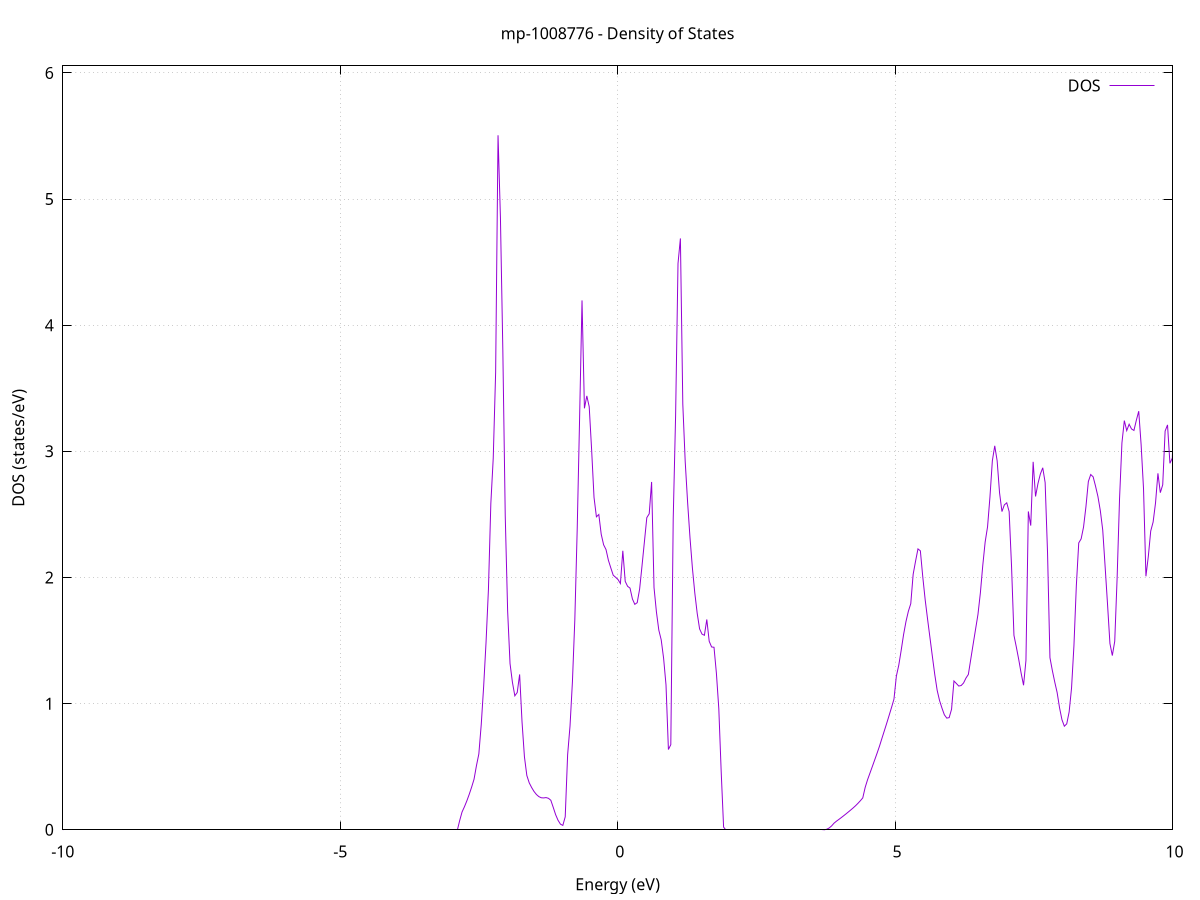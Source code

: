 set title 'mp-1008776 - Density of States'
set xlabel 'Energy (eV)'
set ylabel 'DOS (states/eV)'
set grid
set xrange [-10:10]
set yrange [0:6.056]
set xzeroaxis lt -1
set terminal png size 800,600
set output 'mp-1008776_dos_gnuplot.png'
plot '-' using 1:2 with lines title 'DOS'
-35.931900 0.000000
-35.888700 0.000000
-35.845400 0.000000
-35.802200 0.000000
-35.758900 0.000000
-35.715700 0.000000
-35.672400 0.000000
-35.629200 0.000000
-35.585900 0.000000
-35.542700 0.000000
-35.499500 0.000000
-35.456200 0.000000
-35.413000 0.000000
-35.369700 0.000000
-35.326500 0.000000
-35.283200 0.000000
-35.240000 0.000000
-35.196700 0.000000
-35.153500 0.000000
-35.110200 0.000000
-35.067000 0.000000
-35.023700 0.000000
-34.980500 0.000000
-34.937200 0.000000
-34.894000 0.000000
-34.850700 0.000000
-34.807500 0.000000
-34.764200 0.000000
-34.721000 0.000000
-34.677800 0.000000
-34.634500 0.000000
-34.591300 0.000000
-34.548000 0.000000
-34.504800 0.000000
-34.461500 0.000000
-34.418300 0.000000
-34.375000 0.000000
-34.331800 0.000000
-34.288500 0.000000
-34.245300 0.000000
-34.202000 0.000000
-34.158800 0.000000
-34.115500 0.000000
-34.072300 0.000000
-34.029000 0.000000
-33.985800 0.000000
-33.942500 0.000000
-33.899300 0.000000
-33.856100 0.000000
-33.812800 0.000000
-33.769600 0.000000
-33.726300 0.000000
-33.683100 0.000000
-33.639800 0.000000
-33.596600 0.000000
-33.553300 0.000000
-33.510100 0.000000
-33.466800 0.000000
-33.423600 0.000000
-33.380300 0.000000
-33.337100 0.000000
-33.293800 0.000000
-33.250600 0.000000
-33.207300 0.000000
-33.164100 0.000000
-33.120800 0.000000
-33.077600 0.000000
-33.034400 0.000000
-32.991100 0.000000
-32.947900 0.000000
-32.904600 0.000000
-32.861400 0.000000
-32.818100 0.000000
-32.774900 0.000000
-32.731600 0.000000
-32.688400 0.000000
-32.645100 0.000000
-32.601900 0.000000
-32.558600 0.000000
-32.515400 0.000000
-32.472100 0.000000
-32.428900 0.000000
-32.385600 0.000000
-32.342400 0.000000
-32.299100 0.000000
-32.255900 0.000000
-32.212700 0.000000
-32.169400 0.000000
-32.126200 0.000000
-32.082900 0.000000
-32.039700 0.000000
-31.996400 1.833400
-31.953200 41.453100
-31.909900 0.000000
-31.866700 0.000000
-31.823400 0.000000
-31.780200 0.000000
-31.736900 0.000000
-31.693700 0.000000
-31.650400 0.000000
-31.607200 0.000000
-31.563900 0.000000
-31.520700 0.000000
-31.477400 0.000000
-31.434200 0.000000
-31.390900 0.000000
-31.347700 0.000000
-31.304500 0.000000
-31.261200 0.000000
-31.218000 0.000000
-31.174700 0.000000
-31.131500 0.000000
-31.088200 0.000000
-31.045000 0.000000
-31.001700 0.000000
-30.958500 0.000000
-30.915200 0.000000
-30.872000 0.000000
-30.828700 0.000000
-30.785500 0.000000
-30.742200 0.000000
-30.699000 0.000000
-30.655700 0.000000
-30.612500 0.000000
-30.569200 0.000000
-30.526000 0.000000
-30.482800 0.000000
-30.439500 0.000000
-30.396300 0.000000
-30.353000 0.000000
-30.309800 0.000000
-30.266500 0.000000
-30.223300 0.000000
-30.180000 0.000000
-30.136800 0.000000
-30.093500 0.000000
-30.050300 0.000000
-30.007000 0.000000
-29.963800 0.000000
-29.920500 0.000000
-29.877300 0.000000
-29.834000 0.000000
-29.790800 0.000000
-29.747500 0.000000
-29.704300 0.000000
-29.661100 0.000000
-29.617800 0.000000
-29.574600 0.000000
-29.531300 0.000000
-29.488100 0.000000
-29.444800 0.000000
-29.401600 0.000000
-29.358300 0.000000
-29.315100 0.000000
-29.271800 0.000000
-29.228600 0.000000
-29.185300 0.000000
-29.142100 0.000000
-29.098800 0.000000
-29.055600 0.000000
-29.012300 0.000000
-28.969100 0.000000
-28.925800 0.000000
-28.882600 0.000000
-28.839400 0.000000
-28.796100 0.000000
-28.752900 0.000000
-28.709600 0.000000
-28.666400 0.000000
-28.623100 0.000000
-28.579900 0.000000
-28.536600 0.000000
-28.493400 0.000000
-28.450100 0.000000
-28.406900 0.000000
-28.363600 0.000000
-28.320400 0.000000
-28.277100 0.000000
-28.233900 0.000000
-28.190600 0.000000
-28.147400 0.000000
-28.104100 0.000000
-28.060900 0.000000
-28.017700 0.000000
-27.974400 0.000000
-27.931200 0.000000
-27.887900 0.000000
-27.844700 0.000000
-27.801400 0.000000
-27.758200 0.000000
-27.714900 0.000000
-27.671700 0.000000
-27.628400 0.000000
-27.585200 0.000000
-27.541900 0.000000
-27.498700 0.000000
-27.455400 0.000000
-27.412200 0.000000
-27.368900 0.000000
-27.325700 0.000000
-27.282400 0.000000
-27.239200 0.000000
-27.196000 0.000000
-27.152700 0.000000
-27.109500 0.000000
-27.066200 0.000000
-27.023000 0.000000
-26.979700 0.000000
-26.936500 0.000000
-26.893200 0.000000
-26.850000 0.000000
-26.806700 0.000000
-26.763500 0.000000
-26.720200 0.000000
-26.677000 0.000000
-26.633700 0.000000
-26.590500 0.000000
-26.547200 0.000000
-26.504000 0.000000
-26.460700 0.000000
-26.417500 0.000000
-26.374300 0.000000
-26.331000 0.000000
-26.287800 0.000000
-26.244500 0.000000
-26.201300 0.000000
-26.158000 0.000000
-26.114800 0.000000
-26.071500 0.000000
-26.028300 0.000000
-25.985000 0.000000
-25.941800 0.000000
-25.898500 0.000000
-25.855300 0.000000
-25.812000 0.000000
-25.768800 0.000000
-25.725500 0.000000
-25.682300 0.000000
-25.639000 0.000000
-25.595800 0.000000
-25.552500 0.000000
-25.509300 0.000000
-25.466100 0.000000
-25.422800 0.000000
-25.379600 0.000000
-25.336300 0.000000
-25.293100 0.000000
-25.249800 0.000000
-25.206600 0.000000
-25.163300 0.000000
-25.120100 0.000000
-25.076800 0.000000
-25.033600 0.000000
-24.990300 0.000000
-24.947100 0.000000
-24.903800 0.000000
-24.860600 0.000000
-24.817300 0.000000
-24.774100 0.000000
-24.730800 0.000000
-24.687600 0.000000
-24.644400 0.000000
-24.601100 0.000000
-24.557900 0.000000
-24.514600 0.000000
-24.471400 0.000000
-24.428100 0.000000
-24.384900 0.000000
-24.341600 0.000000
-24.298400 0.000000
-24.255100 0.000000
-24.211900 0.000000
-24.168600 0.000000
-24.125400 0.000000
-24.082100 0.000000
-24.038900 0.000000
-23.995600 0.000000
-23.952400 0.000000
-23.909100 0.000000
-23.865900 0.000000
-23.822700 0.000000
-23.779400 0.000000
-23.736200 0.000000
-23.692900 0.000000
-23.649700 0.000000
-23.606400 0.000000
-23.563200 0.000000
-23.519900 0.000000
-23.476700 0.000000
-23.433400 0.000000
-23.390200 0.000000
-23.346900 0.000000
-23.303700 0.000000
-23.260400 0.000000
-23.217200 0.000000
-23.173900 0.000000
-23.130700 0.000000
-23.087400 0.000000
-23.044200 0.000000
-23.001000 0.000000
-22.957700 0.000000
-22.914500 0.000000
-22.871200 0.000000
-22.828000 0.000000
-22.784700 0.000000
-22.741500 0.000000
-22.698200 0.000000
-22.655000 0.000000
-22.611700 0.000000
-22.568500 0.000000
-22.525200 0.000000
-22.482000 0.000000
-22.438700 0.000000
-22.395500 0.000000
-22.352200 0.000000
-22.309000 0.000000
-22.265700 0.000000
-22.222500 0.000000
-22.179300 0.000000
-22.136000 0.000000
-22.092800 0.000000
-22.049500 0.000000
-22.006300 0.000000
-21.963000 0.000000
-21.919800 0.000000
-21.876500 0.000000
-21.833300 0.000000
-21.790000 0.000000
-21.746800 0.000000
-21.703500 0.000000
-21.660300 0.000000
-21.617000 0.000000
-21.573800 0.000000
-21.530500 0.000000
-21.487300 0.000000
-21.444000 0.000000
-21.400800 0.000000
-21.357600 0.000000
-21.314300 0.000000
-21.271100 0.000000
-21.227800 0.000000
-21.184600 0.000000
-21.141300 0.000000
-21.098100 0.000000
-21.054800 0.000000
-21.011600 0.000000
-20.968300 0.000000
-20.925100 0.000000
-20.881800 0.000000
-20.838600 0.000000
-20.795300 0.000000
-20.752100 0.000000
-20.708800 0.000000
-20.665600 0.000000
-20.622300 0.000000
-20.579100 0.000000
-20.535900 0.000000
-20.492600 0.000000
-20.449400 0.000000
-20.406100 0.000000
-20.362900 0.000000
-20.319600 0.000000
-20.276400 0.000000
-20.233100 0.000000
-20.189900 0.000000
-20.146600 0.000000
-20.103400 0.000000
-20.060100 0.000000
-20.016900 0.000000
-19.973600 0.000000
-19.930400 0.000000
-19.887100 0.000000
-19.843900 0.000000
-19.800600 0.000000
-19.757400 0.000000
-19.714100 0.000000
-19.670900 0.000000
-19.627700 0.000000
-19.584400 0.000000
-19.541200 0.000000
-19.497900 0.000000
-19.454700 0.000000
-19.411400 0.000000
-19.368200 0.000000
-19.324900 0.000000
-19.281700 0.000000
-19.238400 0.000000
-19.195200 0.000000
-19.151900 0.000000
-19.108700 0.000000
-19.065400 0.000000
-19.022200 0.000000
-18.978900 0.000000
-18.935700 0.000000
-18.892400 0.000000
-18.849200 0.000000
-18.806000 0.000000
-18.762700 0.000000
-18.719500 0.000000
-18.676200 0.000000
-18.633000 0.000000
-18.589700 0.000000
-18.546500 0.000000
-18.503200 0.000000
-18.460000 0.000000
-18.416700 0.000000
-18.373500 0.000000
-18.330200 0.000000
-18.287000 0.000000
-18.243700 0.000000
-18.200500 0.000000
-18.157200 0.000000
-18.114000 0.000000
-18.070700 0.000000
-18.027500 0.000000
-17.984300 0.000000
-17.941000 0.000000
-17.897800 0.000000
-17.854500 0.000000
-17.811300 0.000000
-17.768000 0.000000
-17.724800 0.000000
-17.681500 0.000000
-17.638300 0.000000
-17.595000 0.000000
-17.551800 0.000000
-17.508500 0.000000
-17.465300 0.000000
-17.422000 0.000000
-17.378800 0.000000
-17.335500 0.000000
-17.292300 0.000000
-17.249000 0.000000
-17.205800 0.000000
-17.162600 0.000000
-17.119300 0.000000
-17.076100 0.000000
-17.032800 0.000000
-16.989600 0.000000
-16.946300 0.000000
-16.903100 0.000000
-16.859800 0.000000
-16.816600 0.000000
-16.773300 0.000000
-16.730100 0.000000
-16.686800 0.000000
-16.643600 0.000000
-16.600300 0.000000
-16.557100 0.000000
-16.513800 0.000000
-16.470600 0.000000
-16.427300 0.000000
-16.384100 0.000000
-16.340900 0.000000
-16.297600 0.000000
-16.254400 0.000000
-16.211100 0.000000
-16.167900 0.000000
-16.124600 0.000000
-16.081400 0.000000
-16.038100 0.000000
-15.994900 0.000000
-15.951600 0.000000
-15.908400 0.000000
-15.865100 0.000000
-15.821900 0.000000
-15.778600 0.000000
-15.735400 0.000000
-15.692100 0.000000
-15.648900 0.000000
-15.605600 0.000000
-15.562400 0.000000
-15.519200 0.000000
-15.475900 0.000000
-15.432700 0.000000
-15.389400 0.000000
-15.346200 0.000000
-15.302900 0.000000
-15.259700 0.000000
-15.216400 0.000000
-15.173200 0.000000
-15.129900 0.000000
-15.086700 0.000000
-15.043400 0.000000
-15.000200 0.000000
-14.956900 0.000000
-14.913700 0.000000
-14.870400 0.000000
-14.827200 0.000000
-14.783900 0.000000
-14.740700 0.000000
-14.697400 0.000000
-14.654200 0.000000
-14.611000 0.000000
-14.567700 0.000000
-14.524500 0.000000
-14.481200 0.000000
-14.438000 1.335400
-14.394700 3.229100
-14.351500 5.357400
-14.308200 10.512700
-14.265000 14.885700
-14.221700 13.183800
-14.178500 8.080600
-14.135200 16.217900
-14.092000 7.826500
-14.048700 8.566700
-14.005500 11.408900
-13.962200 10.636000
-13.919000 13.434000
-13.875700 20.176500
-13.832500 0.015900
-13.789300 0.000000
-13.746000 0.000000
-13.702800 0.000000
-13.659500 0.000000
-13.616300 0.000000
-13.573000 0.000000
-13.529800 0.000000
-13.486500 0.000000
-13.443300 0.000000
-13.400000 0.000000
-13.356800 0.000000
-13.313500 0.000000
-13.270300 0.000000
-13.227000 0.000000
-13.183800 0.000000
-13.140500 0.000000
-13.097300 0.000000
-13.054000 0.000000
-13.010800 0.000000
-12.967600 0.000000
-12.924300 0.000000
-12.881100 0.000000
-12.837800 0.000000
-12.794600 0.000000
-12.751300 0.000000
-12.708100 0.000000
-12.664800 0.000000
-12.621600 0.000000
-12.578300 0.000000
-12.535100 0.000000
-12.491800 0.000000
-12.448600 0.000000
-12.405300 0.000000
-12.362100 0.000000
-12.318800 0.000000
-12.275600 0.000000
-12.232300 0.000000
-12.189100 0.000000
-12.145900 0.000000
-12.102600 0.000000
-12.059400 0.000000
-12.016100 0.000000
-11.972900 0.000000
-11.929600 0.000000
-11.886400 0.000000
-11.843100 0.000000
-11.799900 0.000000
-11.756600 0.000000
-11.713400 0.000000
-11.670100 0.000000
-11.626900 0.000000
-11.583600 0.000000
-11.540400 0.000000
-11.497100 0.000000
-11.453900 0.000000
-11.410600 0.000000
-11.367400 0.000000
-11.324200 0.000000
-11.280900 0.000000
-11.237700 0.000000
-11.194400 0.000000
-11.151200 0.000000
-11.107900 0.000000
-11.064700 0.000000
-11.021400 0.000000
-10.978200 0.000000
-10.934900 0.000000
-10.891700 0.000000
-10.848400 0.000000
-10.805200 0.022100
-10.761900 0.141000
-10.718700 0.362900
-10.675400 0.576700
-10.632200 0.733800
-10.588900 0.938900
-10.545700 1.273900
-10.502500 1.692800
-10.459200 2.554600
-10.416000 5.059400
-10.372700 12.055900
-10.329500 14.004000
-10.286200 3.396500
-10.243000 1.395800
-10.199700 0.554100
-10.156500 0.000000
-10.113200 0.000000
-10.070000 0.000000
-10.026700 0.000000
-9.983500 0.000000
-9.940200 0.000000
-9.897000 0.000000
-9.853700 0.000000
-9.810500 0.000000
-9.767200 0.000000
-9.724000 0.000000
-9.680800 0.000000
-9.637500 0.000000
-9.594300 0.000000
-9.551000 0.000000
-9.507800 0.000000
-9.464500 0.000000
-9.421300 0.000000
-9.378000 0.000000
-9.334800 0.000000
-9.291500 0.000000
-9.248300 0.000000
-9.205000 0.000000
-9.161800 0.000000
-9.118500 0.000000
-9.075300 0.000000
-9.032000 0.000000
-8.988800 0.000000
-8.945500 0.000000
-8.902300 0.000000
-8.859000 0.000000
-8.815800 0.000000
-8.772600 0.000000
-8.729300 0.000000
-8.686100 0.000000
-8.642800 0.000000
-8.599600 0.000000
-8.556300 0.000000
-8.513100 0.000000
-8.469800 0.000000
-8.426600 0.000000
-8.383300 0.000000
-8.340100 0.000000
-8.296800 0.000000
-8.253600 0.000000
-8.210300 0.000000
-8.167100 0.000000
-8.123800 0.000000
-8.080600 0.000000
-8.037300 0.000000
-7.994100 0.000000
-7.950900 0.000000
-7.907600 0.000000
-7.864400 0.000000
-7.821100 0.000000
-7.777900 0.000000
-7.734600 0.000000
-7.691400 0.000000
-7.648100 0.000000
-7.604900 0.000000
-7.561600 0.000000
-7.518400 0.000000
-7.475100 0.000000
-7.431900 0.000000
-7.388600 0.000000
-7.345400 0.000000
-7.302100 0.000000
-7.258900 0.000000
-7.215600 0.000000
-7.172400 0.000000
-7.129200 0.000000
-7.085900 0.000000
-7.042700 0.000000
-6.999400 0.000000
-6.956200 0.000000
-6.912900 0.000000
-6.869700 0.000000
-6.826400 0.000000
-6.783200 0.000000
-6.739900 0.000000
-6.696700 0.000000
-6.653400 0.000000
-6.610200 0.000000
-6.566900 0.000000
-6.523700 0.000000
-6.480400 0.000000
-6.437200 0.000000
-6.393900 0.000000
-6.350700 0.000000
-6.307500 0.000000
-6.264200 0.000000
-6.221000 0.000000
-6.177700 0.000000
-6.134500 0.000000
-6.091200 0.000000
-6.048000 0.000000
-6.004700 0.000000
-5.961500 0.000000
-5.918200 0.000000
-5.875000 0.000000
-5.831700 0.000000
-5.788500 0.000000
-5.745200 0.000000
-5.702000 0.000000
-5.658700 0.000000
-5.615500 0.000000
-5.572200 0.000000
-5.529000 0.000000
-5.485800 0.000000
-5.442500 0.000000
-5.399300 0.000000
-5.356000 0.000000
-5.312800 0.000000
-5.269500 0.000000
-5.226300 0.000000
-5.183000 0.000000
-5.139800 0.000000
-5.096500 0.000000
-5.053300 0.000000
-5.010000 0.000000
-4.966800 0.000000
-4.923500 0.000000
-4.880300 0.000000
-4.837000 0.000000
-4.793800 0.000000
-4.750500 0.000000
-4.707300 0.000000
-4.664100 0.000000
-4.620800 0.000000
-4.577600 0.000000
-4.534300 0.000000
-4.491100 0.000000
-4.447800 0.000000
-4.404600 0.000000
-4.361300 0.000000
-4.318100 0.000000
-4.274800 0.000000
-4.231600 0.000000
-4.188300 0.000000
-4.145100 0.000000
-4.101800 0.000000
-4.058600 0.000000
-4.015300 0.000000
-3.972100 0.000000
-3.928800 0.000000
-3.885600 0.000000
-3.842400 0.000000
-3.799100 0.000000
-3.755900 0.000000
-3.712600 0.000000
-3.669400 0.000000
-3.626100 0.000000
-3.582900 0.000000
-3.539600 0.000000
-3.496400 0.000000
-3.453100 0.000000
-3.409900 0.000000
-3.366600 0.000000
-3.323400 0.000000
-3.280100 0.000000
-3.236900 0.000000
-3.193600 0.000000
-3.150400 0.000000
-3.107100 0.000000
-3.063900 0.000000
-3.020600 0.000000
-2.977400 0.000000
-2.934200 0.000000
-2.890900 0.000000
-2.847700 0.071900
-2.804400 0.140800
-2.761200 0.182400
-2.717900 0.229200
-2.674700 0.281200
-2.631400 0.338400
-2.588200 0.400700
-2.544900 0.507800
-2.501700 0.601000
-2.458400 0.833900
-2.415200 1.134400
-2.371900 1.485500
-2.328700 1.905800
-2.285400 2.587300
-2.242200 2.945900
-2.198900 3.625700
-2.155700 5.505700
-2.112500 4.853400
-2.069200 3.802600
-2.026000 2.492100
-1.982700 1.735300
-1.939500 1.317800
-1.896200 1.168800
-1.853000 1.062100
-1.809700 1.088600
-1.766500 1.231600
-1.723200 0.854800
-1.680000 0.578900
-1.636700 0.430600
-1.593500 0.372100
-1.550200 0.335100
-1.507000 0.303600
-1.463700 0.279500
-1.420500 0.263000
-1.377200 0.253900
-1.334000 0.252400
-1.290800 0.255200
-1.247500 0.249600
-1.204300 0.234000
-1.161000 0.177900
-1.117800 0.120000
-1.074500 0.075500
-1.031300 0.044600
-0.988000 0.034600
-0.944800 0.102800
-0.901500 0.595000
-0.858300 0.822500
-0.815000 1.172900
-0.771800 1.665200
-0.728500 2.387300
-0.685300 3.271400
-0.642000 4.196500
-0.598800 3.341100
-0.555500 3.439500
-0.512300 3.353600
-0.469100 3.013800
-0.425800 2.635400
-0.382600 2.481200
-0.339300 2.499500
-0.296100 2.342800
-0.252800 2.259300
-0.209600 2.221400
-0.166300 2.136100
-0.123100 2.076200
-0.079800 2.018000
-0.036600 2.001800
0.006700 1.983500
0.049900 1.952100
0.093200 2.211900
0.136400 1.969200
0.179700 1.930000
0.222900 1.916000
0.266200 1.829900
0.309400 1.787100
0.352600 1.800500
0.395900 1.907300
0.439100 2.091900
0.482400 2.283400
0.525600 2.474500
0.568900 2.505000
0.612100 2.757600
0.655400 1.920800
0.698600 1.727800
0.741900 1.582900
0.785100 1.505900
0.828400 1.359400
0.871600 1.148500
0.914900 0.636300
0.958100 0.674900
1.001400 2.462000
1.044600 3.283700
1.087900 4.489100
1.131100 4.687900
1.174300 3.374100
1.217600 2.919600
1.260800 2.596200
1.304100 2.314800
1.347300 2.075200
1.390600 1.877200
1.433800 1.716100
1.477100 1.592400
1.520300 1.551300
1.563600 1.541900
1.606800 1.667100
1.650100 1.494300
1.693300 1.449300
1.736600 1.446800
1.779800 1.241400
1.823100 0.960700
1.866300 0.459400
1.909600 0.021000
1.952800 0.000000
1.996000 0.000000
2.039300 0.000000
2.082500 0.000000
2.125800 0.000000
2.169000 0.000000
2.212300 0.000000
2.255500 0.000000
2.298800 0.000000
2.342000 0.000000
2.385300 0.000000
2.428500 0.000000
2.471800 0.000000
2.515000 0.000000
2.558300 0.000000
2.601500 0.000000
2.644800 0.000000
2.688000 0.000000
2.731300 0.000000
2.774500 0.000000
2.817800 0.000000
2.861000 0.000000
2.904200 0.000000
2.947500 0.000000
2.990700 0.000000
3.034000 0.000000
3.077200 0.000000
3.120500 0.000000
3.163700 0.000000
3.207000 0.000000
3.250200 0.000000
3.293500 0.000000
3.336700 0.000000
3.380000 0.000000
3.423200 0.000000
3.466500 0.000000
3.509700 0.000000
3.553000 0.000000
3.596200 0.000000
3.639500 0.000000
3.682700 0.000000
3.725900 0.000100
3.769200 0.004300
3.812400 0.014400
3.855700 0.030300
3.898900 0.052000
3.942200 0.067700
3.985400 0.081600
4.028700 0.095900
4.071900 0.110700
4.115200 0.125800
4.158400 0.141300
4.201700 0.157200
4.244900 0.173400
4.288200 0.190800
4.331400 0.209800
4.374700 0.230400
4.417900 0.252700
4.461200 0.336000
4.504400 0.397000
4.547600 0.449500
4.590900 0.502300
4.634100 0.555600
4.677400 0.609200
4.720600 0.664700
4.763900 0.725700
4.807100 0.785400
4.850400 0.846000
4.893600 0.907700
4.936900 0.970700
4.980100 1.035600
5.023400 1.218200
5.066600 1.304600
5.109900 1.421600
5.153100 1.546900
5.196400 1.650400
5.239600 1.732100
5.282900 1.792600
5.326100 2.025500
5.369300 2.129200
5.412600 2.226800
5.455800 2.211500
5.499100 2.005700
5.542300 1.824600
5.585600 1.670700
5.628800 1.522700
5.672100 1.375000
5.715300 1.231400
5.758600 1.105600
5.801800 1.024500
5.845100 0.964600
5.888300 0.911500
5.931600 0.885300
5.974800 0.889000
6.018100 0.955500
6.061300 1.179400
6.104600 1.159700
6.147800 1.139500
6.191000 1.143500
6.234300 1.163600
6.277500 1.202500
6.320800 1.231400
6.364000 1.351600
6.407300 1.471700
6.450500 1.589200
6.493800 1.707100
6.537000 1.876300
6.580300 2.093900
6.623500 2.280800
6.666800 2.402100
6.710000 2.637900
6.753300 2.925400
6.796500 3.043800
6.839800 2.924700
6.883000 2.671700
6.926300 2.522600
6.969500 2.575700
7.012700 2.592000
7.056000 2.522300
7.099200 2.087200
7.142500 1.541600
7.185700 1.448100
7.229000 1.349000
7.272200 1.241100
7.315500 1.145700
7.358700 1.341100
7.402000 2.523600
7.445200 2.411500
7.488500 2.917100
7.531700 2.642500
7.575000 2.744100
7.618200 2.819800
7.661500 2.869800
7.704700 2.752300
7.748000 2.195300
7.791200 1.364800
7.834500 1.262700
7.877700 1.171700
7.920900 1.087700
7.964200 0.967200
8.007400 0.873100
8.050700 0.821000
8.093900 0.839700
8.137200 0.934000
8.180400 1.123100
8.223700 1.459300
8.266900 1.935300
8.310200 2.274100
8.353400 2.306300
8.396700 2.399800
8.439900 2.560600
8.483200 2.760500
8.526400 2.816500
8.569700 2.798100
8.612900 2.724400
8.656200 2.641700
8.699400 2.529500
8.742600 2.376000
8.785900 2.085300
8.829100 1.788200
8.872400 1.476600
8.915600 1.381200
8.958900 1.494200
9.002100 1.997300
9.045400 2.622100
9.088600 3.066600
9.131900 3.243900
9.175100 3.164300
9.218400 3.215000
9.261600 3.177600
9.304900 3.165800
9.348100 3.245800
9.391400 3.318500
9.434600 3.052400
9.477900 2.704100
9.521100 2.009700
9.564300 2.167500
9.607600 2.368600
9.650800 2.439800
9.694100 2.591000
9.737300 2.825700
9.780600 2.672500
9.823800 2.734800
9.867100 3.161100
9.910300 3.209800
9.953600 2.905200
9.996800 2.946900
10.040100 3.509400
10.083300 3.807400
10.126600 4.685700
10.169800 4.302300
10.213100 3.969400
10.256300 3.831300
10.299600 4.659700
10.342800 2.811600
10.386000 2.298400
10.429300 2.403700
10.472500 2.502000
10.515800 2.408500
10.559000 2.427800
10.602300 2.555600
10.645500 2.583900
10.688800 2.516800
10.732000 2.730800
10.775300 2.860700
10.818500 2.939000
10.861800 3.233200
10.905000 3.324900
10.948300 3.783600
10.991500 3.008900
11.034800 2.425900
11.078000 2.132000
11.121300 1.878800
11.164500 1.676000
11.207700 1.563400
11.251000 1.486000
11.294200 1.456400
11.337500 1.964800
11.380700 1.796600
11.424000 1.611500
11.467200 1.533400
11.510500 1.429100
11.553700 1.305700
11.597000 1.298400
11.640200 1.373100
11.683500 1.615200
11.726700 2.595100
11.770000 3.080700
11.813200 2.103400
11.856500 1.909500
11.899700 1.705000
11.943000 1.489700
11.986200 1.262600
12.029400 1.215600
12.072700 1.180600
12.115900 1.168600
12.159200 1.178600
12.202400 1.055100
12.245700 0.883300
12.288900 0.803100
12.332200 0.709900
12.375400 0.617700
12.418700 0.526400
12.461900 0.436100
12.505200 0.304100
12.548400 0.125300
12.591700 0.022400
12.634900 0.000000
12.678200 0.000000
12.721400 0.000000
12.764700 0.000000
12.807900 0.000000
12.851100 0.187700
12.894400 0.197200
12.937600 0.281500
12.980900 0.353500
13.024100 0.417200
13.067400 0.485100
13.110600 0.558300
13.153900 0.660600
13.197100 0.778400
13.240400 0.900100
13.283600 1.025700
13.326900 1.194600
13.370100 1.389600
13.413400 1.497700
13.456600 1.605500
13.499900 1.593200
13.543100 1.545400
13.586400 1.400600
13.629600 1.331800
13.672900 1.314300
13.716100 1.307200
13.759300 1.280000
13.802600 1.255500
13.845800 1.239300
13.889100 1.259200
13.932300 1.353200
13.975600 1.737600
14.018800 2.038100
14.062100 1.950000
14.105300 1.676900
14.148600 1.530900
14.191800 1.415200
14.235100 1.315200
14.278300 1.243300
14.321600 1.201300
14.364800 1.188000
14.408100 1.190200
14.451300 1.204400
14.494600 1.230600
14.537800 1.269300
14.581000 1.316800
14.624300 1.367800
14.667500 1.421600
14.710800 1.473500
14.754000 1.526900
14.797300 1.604900
14.840500 1.717900
14.883800 1.636300
14.927000 1.521800
14.970300 1.445600
15.013500 1.440500
15.056800 1.531400
15.100000 1.505500
15.143300 1.417800
15.186500 1.395700
15.229800 1.371000
15.273000 1.340600
15.316300 1.303200
15.359500 1.263800
15.402700 1.222000
15.446000 1.179100
15.489200 1.133500
15.532500 1.086900
15.575700 1.073500
15.619000 1.138200
15.662200 1.148500
15.705500 1.138500
15.748700 1.164000
15.792000 1.180500
15.835200 1.188900
15.878500 1.189100
15.921700 1.201200
15.965000 1.225300
16.008200 1.238600
16.051500 1.259600
16.094700 1.241700
16.138000 1.174700
16.181200 1.065700
16.224400 0.956500
16.267700 0.863500
16.310900 0.791600
16.354200 0.764200
16.397400 0.768200
16.440700 0.794500
16.483900 0.828400
16.527200 0.866600
16.570400 0.910600
16.613700 0.997900
16.656900 1.086000
16.700200 1.207000
16.743400 1.275200
16.786700 1.326600
16.829900 1.361800
16.873200 1.379300
16.916400 1.375600
16.959700 1.357800
17.002900 1.328700
17.046100 1.289700
17.089400 1.226100
17.132600 1.165100
17.175900 1.118800
17.219100 1.087000
17.262400 1.075700
17.305600 1.067600
17.348900 1.058200
17.392100 1.049000
17.435400 1.038000
17.478600 1.023100
17.521900 1.003500
17.565100 0.975500
17.608400 0.945500
17.651600 0.924200
17.694900 0.880500
17.738100 0.838300
17.781400 0.776400
17.824600 0.691200
17.867800 0.631700
17.911100 0.540400
17.954300 0.408300
17.997600 0.612900
18.040800 0.710700
18.084100 0.844500
18.127300 0.976700
18.170600 1.106900
18.213800 1.235900
18.257100 1.402400
18.300300 1.625700
18.343600 1.699700
18.386800 1.782600
18.430100 1.871300
18.473300 2.014500
18.516600 2.247700
18.559800 2.319600
18.603100 2.230700
18.646300 2.070100
18.689500 1.889800
18.732800 1.673800
18.776000 1.604400
18.819300 1.578400
18.862500 1.585000
18.905800 1.633700
18.949000 1.775900
18.992300 2.661300
19.035500 2.773500
19.078800 2.974500
19.122000 3.058700
19.165300 3.094100
19.208500 3.050700
19.251800 2.990400
19.295000 2.835400
19.338300 2.666200
19.381500 2.519100
19.424800 2.402000
19.468000 2.316000
19.511300 2.339500
19.554500 2.377600
19.597700 2.311200
19.641000 2.254400
19.684200 2.247200
19.727500 2.245800
19.770700 2.236700
19.814000 2.194300
19.857200 2.248800
19.900500 2.344500
19.943700 2.299000
19.987000 2.226100
20.030200 2.350500
20.073500 2.029100
20.116700 2.137200
20.160000 2.312400
20.203200 2.515500
20.246500 2.616000
20.289700 2.710100
20.333000 2.772900
20.376200 2.488500
20.419400 2.238300
20.462700 2.056400
20.505900 1.959800
20.549200 2.752800
20.592400 1.712700
20.635700 1.668900
20.678900 1.627600
20.722200 1.589700
20.765400 1.563500
20.808700 1.502200
20.851900 1.438300
20.895200 1.369400
20.938400 1.314100
20.981700 1.281500
21.024900 1.235800
21.068200 1.203300
21.111400 1.200000
21.154700 1.215100
21.197900 1.253800
21.241100 1.310100
21.284400 1.378600
21.327600 1.464900
21.370900 1.554000
21.414100 1.705300
21.457400 1.882200
21.500600 2.021900
21.543900 2.124400
21.587100 2.211300
21.630400 2.230700
21.673600 2.339900
21.716900 2.327900
21.760100 2.234700
21.803400 2.110500
21.846600 1.910800
21.889900 1.650200
21.933100 1.139000
21.976400 0.912000
22.019600 0.808000
22.062800 0.797300
22.106100 0.835100
22.149300 0.971200
22.192600 1.122000
22.235800 1.218000
22.279100 1.281400
22.322300 1.360600
22.365600 1.472200
22.408800 1.591400
22.452100 1.741000
22.495300 1.900700
22.538600 2.033000
22.581800 2.134300
22.625100 2.208700
22.668300 2.262700
22.711600 2.296500
22.754800 2.393100
22.798100 2.471600
22.841300 2.457000
22.884500 2.492000
22.927800 2.586400
22.971000 2.264800
23.014300 1.964400
23.057500 1.942100
23.100800 2.015200
23.144000 2.033000
23.187300 2.000400
23.230500 2.012000
23.273800 2.074400
23.317000 2.560500
23.360300 2.980600
23.403500 2.997600
23.446800 3.067800
23.490000 3.187600
23.533300 3.271600
23.576500 3.297100
23.619800 3.245600
23.663000 3.228300
23.706200 3.096200
23.749500 2.917500
23.792700 2.740200
23.836000 2.407100
23.879200 2.102900
23.922500 1.534100
23.965700 1.488100
24.009000 1.601400
24.052200 1.726900
24.095500 1.848600
24.138700 1.927600
24.182000 1.980000
24.225200 2.205800
24.268500 2.570700
24.311700 3.263800
24.355000 2.912500
24.398200 2.900400
24.441500 2.790600
24.484700 2.582300
24.527900 2.531600
24.571200 2.691800
24.614400 2.342800
24.657700 2.367400
24.700900 2.317600
24.744200 2.187300
24.787400 1.989400
24.830700 1.886500
24.873900 1.825200
24.917200 1.753500
24.960400 1.678100
25.003700 1.629200
25.046900 1.664700
25.090200 1.625000
25.133400 1.425700
25.176700 1.358100
25.219900 1.346300
25.263200 1.417600
25.306400 1.519300
25.349700 1.645700
25.392900 1.800800
25.436100 2.266300
25.479400 2.578600
25.522600 2.714100
25.565900 2.538100
25.609100 2.246100
25.652400 2.045600
25.695600 1.775400
25.738900 1.541400
25.782100 1.414200
25.825400 1.359800
25.868600 1.319500
25.911900 1.263900
25.955100 1.198100
25.998400 1.147800
26.041600 1.144200
26.084900 1.163500
26.128100 1.187800
26.171400 1.399700
26.214600 1.686400
26.257800 1.499200
26.301100 1.505000
26.344300 1.499600
26.387600 1.497200
26.430800 1.520800
26.474100 1.553200
26.517300 1.594300
26.560600 1.647000
26.603800 1.728800
26.647100 1.761500
26.690300 1.789900
26.733600 1.833000
26.776800 1.893500
26.820100 1.923600
26.863300 1.903600
26.906600 1.861500
26.949800 1.817600
26.993100 1.837700
27.036300 1.835700
27.079500 1.808100
27.122800 1.755000
27.166000 1.629700
27.209300 1.528700
27.252500 1.456800
27.295800 1.426400
27.339000 1.423500
27.382300 1.409700
27.425500 1.421100
27.468800 1.414800
27.512000 1.393000
27.555300 1.388000
27.598500 1.401800
27.641800 1.437800
27.685000 1.511100
27.728300 1.634200
27.771500 2.747300
27.814800 3.161800
27.858000 3.320400
27.901200 3.596400
27.944500 3.729800
27.987700 3.326100
28.031000 2.818900
28.074200 2.394600
28.117500 2.212900
28.160700 2.071100
28.204000 2.194800
28.247200 1.885800
28.290500 1.526000
28.333700 1.290300
28.377000 1.236900
28.420200 1.355200
28.463500 1.458500
28.506700 1.536600
28.550000 1.570100
28.593200 1.594200
28.636500 1.688700
28.679700 1.828000
28.722900 2.056500
28.766200 2.336800
28.809400 2.611600
28.852700 2.895900
28.895900 2.617000
28.939200 2.489100
28.982400 2.475200
29.025700 2.465700
29.068900 2.454200
29.112200 2.460400
29.155400 2.517100
29.198700 2.652300
29.241900 2.936900
29.285200 3.080300
29.328400 3.022700
29.371700 2.805000
29.414900 2.666300
29.458200 2.573000
29.501400 2.453800
29.544600 2.291000
29.587900 2.309800
29.631100 2.242100
29.674400 2.094300
29.717600 2.066500
29.760900 2.018600
29.804100 2.016300
29.847400 2.078200
29.890600 2.179000
29.933900 2.279200
29.977100 2.357000
30.020400 2.403200
30.063600 2.412000
30.106900 2.411200
30.150100 2.430300
30.193400 2.388300
30.236600 2.403300
30.279900 2.730600
30.323100 2.784000
30.366400 2.823200
30.409600 2.876000
30.452800 2.938500
30.496100 3.002900
30.539300 3.151800
30.582600 2.698500
30.625800 2.358000
30.669100 2.199400
30.712300 2.040000
30.755600 1.929500
30.798800 1.852300
30.842100 1.806300
30.885300 1.829500
30.928600 2.006600
30.971800 2.332700
31.015100 2.846400
31.058300 3.547900
31.101600 3.667300
31.144800 3.766100
31.188100 3.745000
31.231300 3.482800
31.274500 2.934500
31.317800 2.429100
31.361000 2.211400
31.404300 1.634300
31.447500 1.529200
31.490800 1.375800
31.534000 1.193500
31.577300 1.052500
31.620500 1.049100
31.663800 1.138800
31.707000 1.216900
31.750300 1.257800
31.793500 1.314600
31.836800 1.389100
31.880000 1.486100
31.923300 1.614900
31.966500 1.759800
32.009800 1.913100
32.053000 2.010300
32.096200 2.041000
32.139500 2.029700
32.182700 2.038400
32.226000 2.076400
32.269200 2.116800
32.312500 2.150000
32.355700 2.237600
32.399000 2.201300
32.442200 2.039800
32.485500 1.909400
32.528700 1.810900
32.572000 1.744800
32.615200 1.700700
32.658500 1.667800
32.701700 1.643600
32.745000 1.637600
32.788200 1.687000
32.831500 1.758200
32.874700 1.738800
32.917900 1.709500
32.961200 1.738200
33.004400 1.924000
33.047700 2.400900
33.090900 2.293400
33.134200 2.184200
33.177400 2.078100
33.220700 2.015600
33.263900 2.001300
33.307200 2.080200
33.350400 2.236400
33.393700 2.370300
33.436900 2.384100
33.480200 2.271400
33.523400 2.148900
33.566700 2.060800
33.609900 2.005400
33.653200 1.991000
33.696400 2.009100
33.739600 2.002800
33.782900 1.971500
33.826100 1.920300
33.869400 1.961000
33.912600 1.968900
33.955900 1.945700
33.999100 1.958200
34.042400 1.968100
34.085600 1.975700
34.128900 2.007300
34.172100 2.046300
34.215400 2.079600
34.258600 2.157100
34.301900 2.289100
34.345100 2.429800
34.388400 2.531200
34.431600 2.575500
34.474900 2.528500
34.518100 2.482700
34.561300 2.573800
34.604600 2.241000
34.647800 2.170400
34.691100 2.135600
34.734300 2.114600
34.777600 2.073700
34.820800 2.000700
34.864100 1.992000
34.907300 2.070700
34.950600 2.106200
34.993800 2.126800
35.037100 2.225100
35.080300 2.338000
35.123600 2.360400
35.166800 2.328500
35.210100 2.318400
35.253300 2.316300
35.296600 2.306100
35.339800 2.276200
35.383000 2.204400
35.426300 2.162600
35.469500 2.195100
35.512800 2.277200
35.556000 2.358100
35.599300 2.395300
35.642500 2.388000
35.685800 2.361800
35.729000 2.322700
35.772300 2.232000
35.815500 2.217400
35.858800 2.275000
35.902000 2.373900
35.945300 2.472800
35.988500 2.549100
36.031800 2.628300
36.075000 2.716600
36.118300 2.854700
36.161500 2.977200
36.204800 2.948800
36.248000 2.798700
36.291200 2.482500
36.334500 2.341300
36.377700 2.331700
36.421000 2.343200
36.464200 2.369100
36.507500 2.413600
36.550700 2.518500
36.594000 2.257500
36.637200 2.171700
36.680500 2.095800
36.723700 2.016400
36.767000 1.979100
36.810200 2.067800
36.853500 2.106500
36.896700 2.122900
36.940000 2.133500
36.983200 2.138100
37.026500 2.132200
37.069700 2.091400
37.112900 2.051500
37.156200 2.042500
37.199400 2.046800
37.242700 2.059400
37.285900 2.080700
37.329200 2.103600
37.372400 2.094900
37.415700 2.154800
37.458900 2.211600
37.502200 2.264200
37.545400 2.314100
37.588700 2.360900
37.631900 2.425300
37.675200 2.821500
37.718400 3.018500
37.761700 2.873600
37.804900 2.600100
37.848200 2.477000
37.891400 2.469000
37.934600 2.567700
37.977900 2.795700
38.021100 3.083100
38.064400 3.516800
38.107600 3.359200
38.150900 3.278600
38.194100 2.888400
38.237400 2.938400
38.280600 2.933300
38.323900 2.326000
38.367100 1.961700
38.410400 1.832600
38.453600 1.799300
38.496900 1.775300
38.540100 1.765200
38.583400 1.772400
38.626600 1.797500
38.669900 1.847200
38.713100 1.946600
38.756300 2.097200
38.799600 2.511100
38.842800 2.789900
38.886100 2.993200
38.929300 3.101000
38.972600 3.098900
39.015800 3.160400
39.059100 3.216000
39.102300 3.209600
39.145600 3.009700
39.188800 3.093900
39.232100 2.785400
39.275300 2.525500
39.318600 2.400300
39.361800 2.426000
39.405100 2.458200
39.448300 2.431900
39.491600 2.405900
39.534800 2.323500
39.578000 2.335700
39.621300 2.394400
39.664500 2.500300
39.707800 2.639200
39.751000 2.716700
39.794300 2.710300
39.837500 2.854200
39.880800 2.784600
39.924000 2.719500
39.967300 2.616600
40.010500 2.486400
40.053800 2.364600
40.097000 2.255100
40.140300 2.102700
40.183500 1.882400
40.226800 1.855600
40.270000 1.871900
40.313300 1.926700
40.356500 2.009500
40.399700 2.098800
40.443000 2.170100
40.486200 2.250900
40.529500 2.353900
40.572700 2.471700
40.616000 2.600700
40.659200 2.933100
40.702500 2.978900
40.745700 2.815200
40.789000 2.719700
40.832200 2.445200
40.875500 2.569900
40.918700 2.277600
40.962000 2.111300
41.005200 2.053100
41.048500 1.953500
41.091700 1.925100
41.135000 1.955900
41.178200 1.992900
41.221400 2.037500
41.264700 2.160600
41.307900 2.285500
41.351200 2.381100
41.394400 2.454200
41.437700 2.525300
41.480900 2.429800
41.524200 2.311100
41.567400 2.257700
41.610700 2.327800
41.653900 2.357900
41.697200 2.178600
41.740400 1.981600
41.783700 1.882500
41.826900 1.854000
41.870200 1.839500
41.913400 2.053100
41.956700 1.667900
41.999900 1.756300
42.043200 1.880700
42.086400 1.952300
42.129600 2.033400
42.172900 2.113600
42.216100 2.173900
42.259400 2.242800
42.302600 2.343600
42.345900 2.474000
42.389100 2.575000
42.432400 2.865200
42.475600 2.626800
42.518900 2.467100
42.562100 2.402200
42.605400 2.382000
42.648600 2.436900
42.691900 2.430800
42.735100 2.450000
42.778400 2.498400
42.821600 2.595200
42.864900 2.479200
42.908100 2.465300
42.951300 2.405800
42.994600 2.342200
43.037800 2.325500
43.081100 2.323400
43.124300 2.352700
43.167600 2.405600
43.210800 2.562400
43.254100 2.540600
43.297300 2.581500
43.340600 2.634200
43.383800 2.565100
43.427100 2.384400
43.470300 2.194700
43.513600 2.074300
43.556800 1.894900
43.600100 1.792400
43.643300 1.592500
43.686600 1.354400
43.729800 1.116500
43.773000 0.985700
43.816300 0.946200
43.859500 0.962400
43.902800 0.842100
43.946000 0.745300
43.989300 0.672000
44.032500 0.619900
44.075800 0.577000
44.119000 0.527500
44.162300 0.470300
44.205500 0.419000
44.248800 0.376300
44.292000 0.341400
44.335300 0.314300
44.378500 0.294500
44.421800 0.276400
44.465000 0.259200
44.508300 0.242900
44.551500 0.227500
44.594700 0.212800
44.638000 0.199100
44.681200 0.186800
44.724500 0.175900
44.767700 0.166300
44.811000 0.158000
44.854200 0.150700
44.897500 0.143200
44.940700 0.134600
44.984000 0.124800
45.027200 0.114000
45.070500 0.102100
45.113700 0.089100
45.157000 0.074900
45.200200 0.059700
45.243500 0.043400
45.286700 0.033400
45.330000 0.031000
45.373200 0.028700
45.416400 0.026600
45.459700 0.024700
45.502900 0.022900
45.546200 0.021300
45.589400 0.019900
45.632700 0.018700
45.675900 0.017300
45.719200 0.015700
45.762400 0.014300
45.805700 0.012900
45.848900 0.011600
45.892200 0.010300
45.935400 0.009100
45.978700 0.008000
46.021900 0.007000
46.065200 0.006100
46.108400 0.005200
46.151700 0.004300
46.194900 0.003600
46.238100 0.002900
46.281400 0.002300
46.324600 0.001800
46.367900 0.001300
46.411100 0.000900
46.454400 0.000600
46.497600 0.000300
46.540900 0.000200
46.584100 0.000000
46.627400 0.000000
46.670600 0.000000
46.713900 0.000000
46.757100 0.000000
46.800400 0.000000
46.843600 0.000000
46.886900 0.000000
46.930100 0.000000
46.973400 0.000000
47.016600 0.000000
47.059800 0.000000
47.103100 0.000000
47.146300 0.000000
47.189600 0.000000
47.232800 0.000000
47.276100 0.000000
47.319300 0.000000
47.362600 0.000000
47.405800 0.000000
47.449100 0.000000
47.492300 0.000000
47.535600 0.000000
47.578800 0.000000
47.622100 0.000000
47.665300 0.000000
47.708600 0.000000
47.751800 0.000000
47.795100 0.000000
47.838300 0.000000
47.881600 0.000000
47.924800 0.000000
47.968000 0.000000
48.011300 0.000000
48.054500 0.000000
48.097800 0.000000
48.141000 0.000000
48.184300 0.000000
48.227500 0.000000
48.270800 0.000000
48.314000 0.000000
48.357300 0.000000
48.400500 0.000000
48.443800 0.000000
48.487000 0.000000
48.530300 0.000000
48.573500 0.000000
48.616800 0.000000
48.660000 0.000000
48.703300 0.000000
48.746500 0.000000
48.789700 0.000000
48.833000 0.000000
48.876200 0.000000
48.919500 0.000000
48.962700 0.000000
49.006000 0.000000
49.049200 0.000000
49.092500 0.000000
49.135700 0.000000
49.179000 0.000000
49.222200 0.000000
49.265500 0.000000
49.308700 0.000000
49.352000 0.000000
49.395200 0.000000
49.438500 0.000000
49.481700 0.000000
49.525000 0.000000
49.568200 0.000000
49.611400 0.000000
49.654700 0.000000
49.697900 0.000000
49.741200 0.000000
49.784400 0.000000
49.827700 0.000000
49.870900 0.000000
49.914200 0.000000
49.957400 0.000000
50.000700 0.000000
50.043900 0.000000
50.087200 0.000000
50.130400 0.000000
50.173700 0.000000
50.216900 0.000000
50.260200 0.000000
50.303400 0.000000
50.346700 0.000000
50.389900 0.000000
50.433100 0.000000
50.476400 0.000000
50.519600 0.000000
50.562900 0.000000
e
